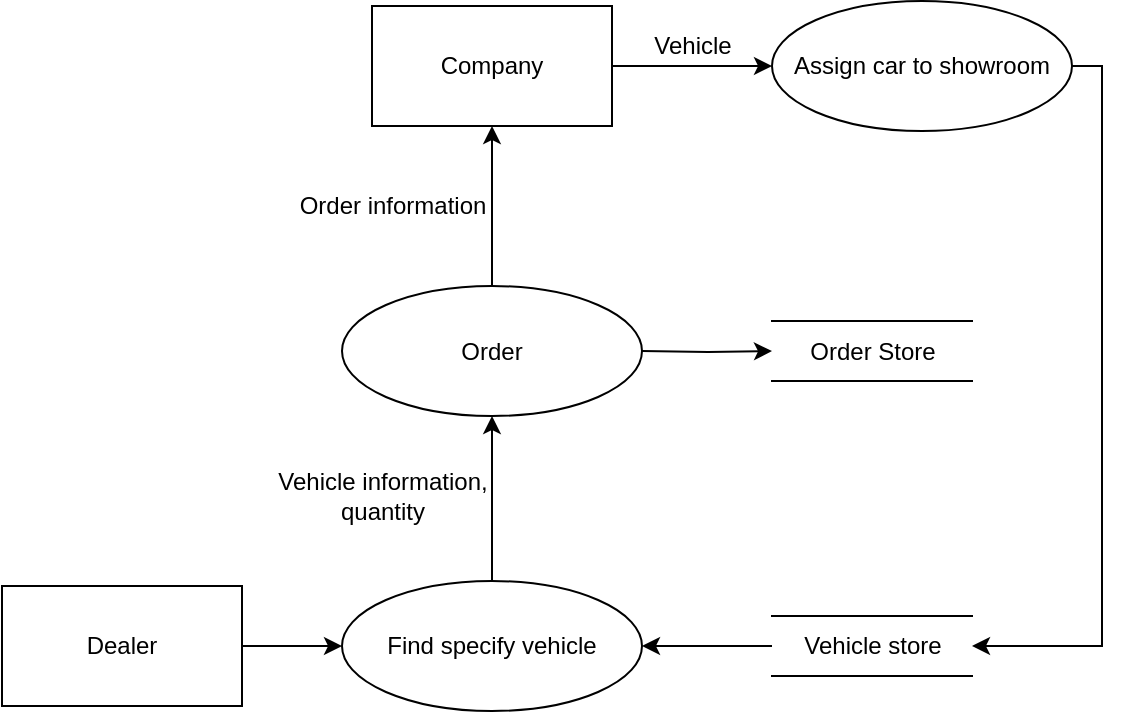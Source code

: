 <mxfile version="15.2.9" type="device"><diagram id="cAPXOePKS67U0_u39qlK" name="Page-1"><mxGraphModel dx="1422" dy="705" grid="1" gridSize="10" guides="1" tooltips="1" connect="1" arrows="1" fold="1" page="1" pageScale="1" pageWidth="827" pageHeight="1169" math="0" shadow="0"><root><mxCell id="0"/><mxCell id="1" parent="0"/><mxCell id="4INGu2IGlDA_5cwIKkRM-7" style="edgeStyle=orthogonalEdgeStyle;rounded=0;orthogonalLoop=1;jettySize=auto;html=1;" parent="1" source="4INGu2IGlDA_5cwIKkRM-1" target="4INGu2IGlDA_5cwIKkRM-6" edge="1"><mxGeometry relative="1" as="geometry"/></mxCell><mxCell id="4INGu2IGlDA_5cwIKkRM-1" value="Dealer" style="rounded=0;whiteSpace=wrap;html=1;" parent="1" vertex="1"><mxGeometry x="80" y="480" width="120" height="60" as="geometry"/></mxCell><mxCell id="4INGu2IGlDA_5cwIKkRM-29" style="edgeStyle=orthogonalEdgeStyle;rounded=0;orthogonalLoop=1;jettySize=auto;html=1;entryX=0;entryY=0.5;entryDx=0;entryDy=0;" parent="1" source="4INGu2IGlDA_5cwIKkRM-3" target="4INGu2IGlDA_5cwIKkRM-28" edge="1"><mxGeometry relative="1" as="geometry"/></mxCell><mxCell id="4INGu2IGlDA_5cwIKkRM-3" value="Company" style="rounded=0;whiteSpace=wrap;html=1;" parent="1" vertex="1"><mxGeometry x="265" y="190" width="120" height="60" as="geometry"/></mxCell><mxCell id="4INGu2IGlDA_5cwIKkRM-20" style="edgeStyle=orthogonalEdgeStyle;rounded=0;orthogonalLoop=1;jettySize=auto;html=1;entryX=1;entryY=0.5;entryDx=0;entryDy=0;" parent="1" source="4INGu2IGlDA_5cwIKkRM-4" target="4INGu2IGlDA_5cwIKkRM-6" edge="1"><mxGeometry relative="1" as="geometry"/></mxCell><mxCell id="4INGu2IGlDA_5cwIKkRM-4" value="Vehicle store" style="html=1;dashed=0;whitespace=wrap;shape=partialRectangle;right=0;left=0;" parent="1" vertex="1"><mxGeometry x="465" y="495" width="100" height="30" as="geometry"/></mxCell><mxCell id="4INGu2IGlDA_5cwIKkRM-5" value="Order Store" style="html=1;dashed=0;whitespace=wrap;shape=partialRectangle;right=0;left=0;" parent="1" vertex="1"><mxGeometry x="465" y="347.5" width="100" height="30" as="geometry"/></mxCell><mxCell id="4INGu2IGlDA_5cwIKkRM-17" style="edgeStyle=orthogonalEdgeStyle;rounded=0;orthogonalLoop=1;jettySize=auto;html=1;entryX=0.5;entryY=1;entryDx=0;entryDy=0;" parent="1" source="4INGu2IGlDA_5cwIKkRM-6" edge="1"><mxGeometry relative="1" as="geometry"><mxPoint x="325" y="395" as="targetPoint"/></mxGeometry></mxCell><mxCell id="4INGu2IGlDA_5cwIKkRM-6" value="Find specify vehicle" style="ellipse;whiteSpace=wrap;html=1;" parent="1" vertex="1"><mxGeometry x="250" y="477.5" width="150" height="65" as="geometry"/></mxCell><mxCell id="4INGu2IGlDA_5cwIKkRM-21" style="edgeStyle=orthogonalEdgeStyle;rounded=0;orthogonalLoop=1;jettySize=auto;html=1;entryX=0;entryY=0.5;entryDx=0;entryDy=0;" parent="1" target="4INGu2IGlDA_5cwIKkRM-5" edge="1"><mxGeometry relative="1" as="geometry"><mxPoint x="400" y="362.5" as="sourcePoint"/></mxGeometry></mxCell><mxCell id="4INGu2IGlDA_5cwIKkRM-14" value="Vehicle information, &lt;br&gt;quantity" style="text;html=1;align=center;verticalAlign=middle;resizable=0;points=[];autosize=1;strokeColor=none;fillColor=none;" parent="1" vertex="1"><mxGeometry x="210" y="420" width="120" height="30" as="geometry"/></mxCell><mxCell id="4INGu2IGlDA_5cwIKkRM-25" style="edgeStyle=orthogonalEdgeStyle;rounded=0;orthogonalLoop=1;jettySize=auto;html=1;entryX=0.5;entryY=1;entryDx=0;entryDy=0;" parent="1" source="4INGu2IGlDA_5cwIKkRM-16" target="4INGu2IGlDA_5cwIKkRM-3" edge="1"><mxGeometry relative="1" as="geometry"/></mxCell><mxCell id="4INGu2IGlDA_5cwIKkRM-16" value="Order" style="ellipse;whiteSpace=wrap;html=1;" parent="1" vertex="1"><mxGeometry x="250" y="330" width="150" height="65" as="geometry"/></mxCell><mxCell id="4INGu2IGlDA_5cwIKkRM-22" value="Order information" style="text;html=1;align=center;verticalAlign=middle;resizable=0;points=[];autosize=1;strokeColor=none;fillColor=none;" parent="1" vertex="1"><mxGeometry x="220" y="280" width="110" height="20" as="geometry"/></mxCell><mxCell id="4INGu2IGlDA_5cwIKkRM-31" style="edgeStyle=orthogonalEdgeStyle;rounded=0;orthogonalLoop=1;jettySize=auto;html=1;entryX=1;entryY=0.5;entryDx=0;entryDy=0;" parent="1" source="4INGu2IGlDA_5cwIKkRM-28" target="4INGu2IGlDA_5cwIKkRM-4" edge="1"><mxGeometry relative="1" as="geometry"><Array as="points"><mxPoint x="630" y="220"/><mxPoint x="630" y="510"/></Array></mxGeometry></mxCell><mxCell id="4INGu2IGlDA_5cwIKkRM-28" value="Assign car to showroom" style="ellipse;whiteSpace=wrap;html=1;" parent="1" vertex="1"><mxGeometry x="465" y="187.5" width="150" height="65" as="geometry"/></mxCell><mxCell id="4INGu2IGlDA_5cwIKkRM-30" value="Vehicle" style="text;html=1;align=center;verticalAlign=middle;resizable=0;points=[];autosize=1;strokeColor=none;fillColor=none;" parent="1" vertex="1"><mxGeometry x="400" y="200" width="50" height="20" as="geometry"/></mxCell></root></mxGraphModel></diagram></mxfile>